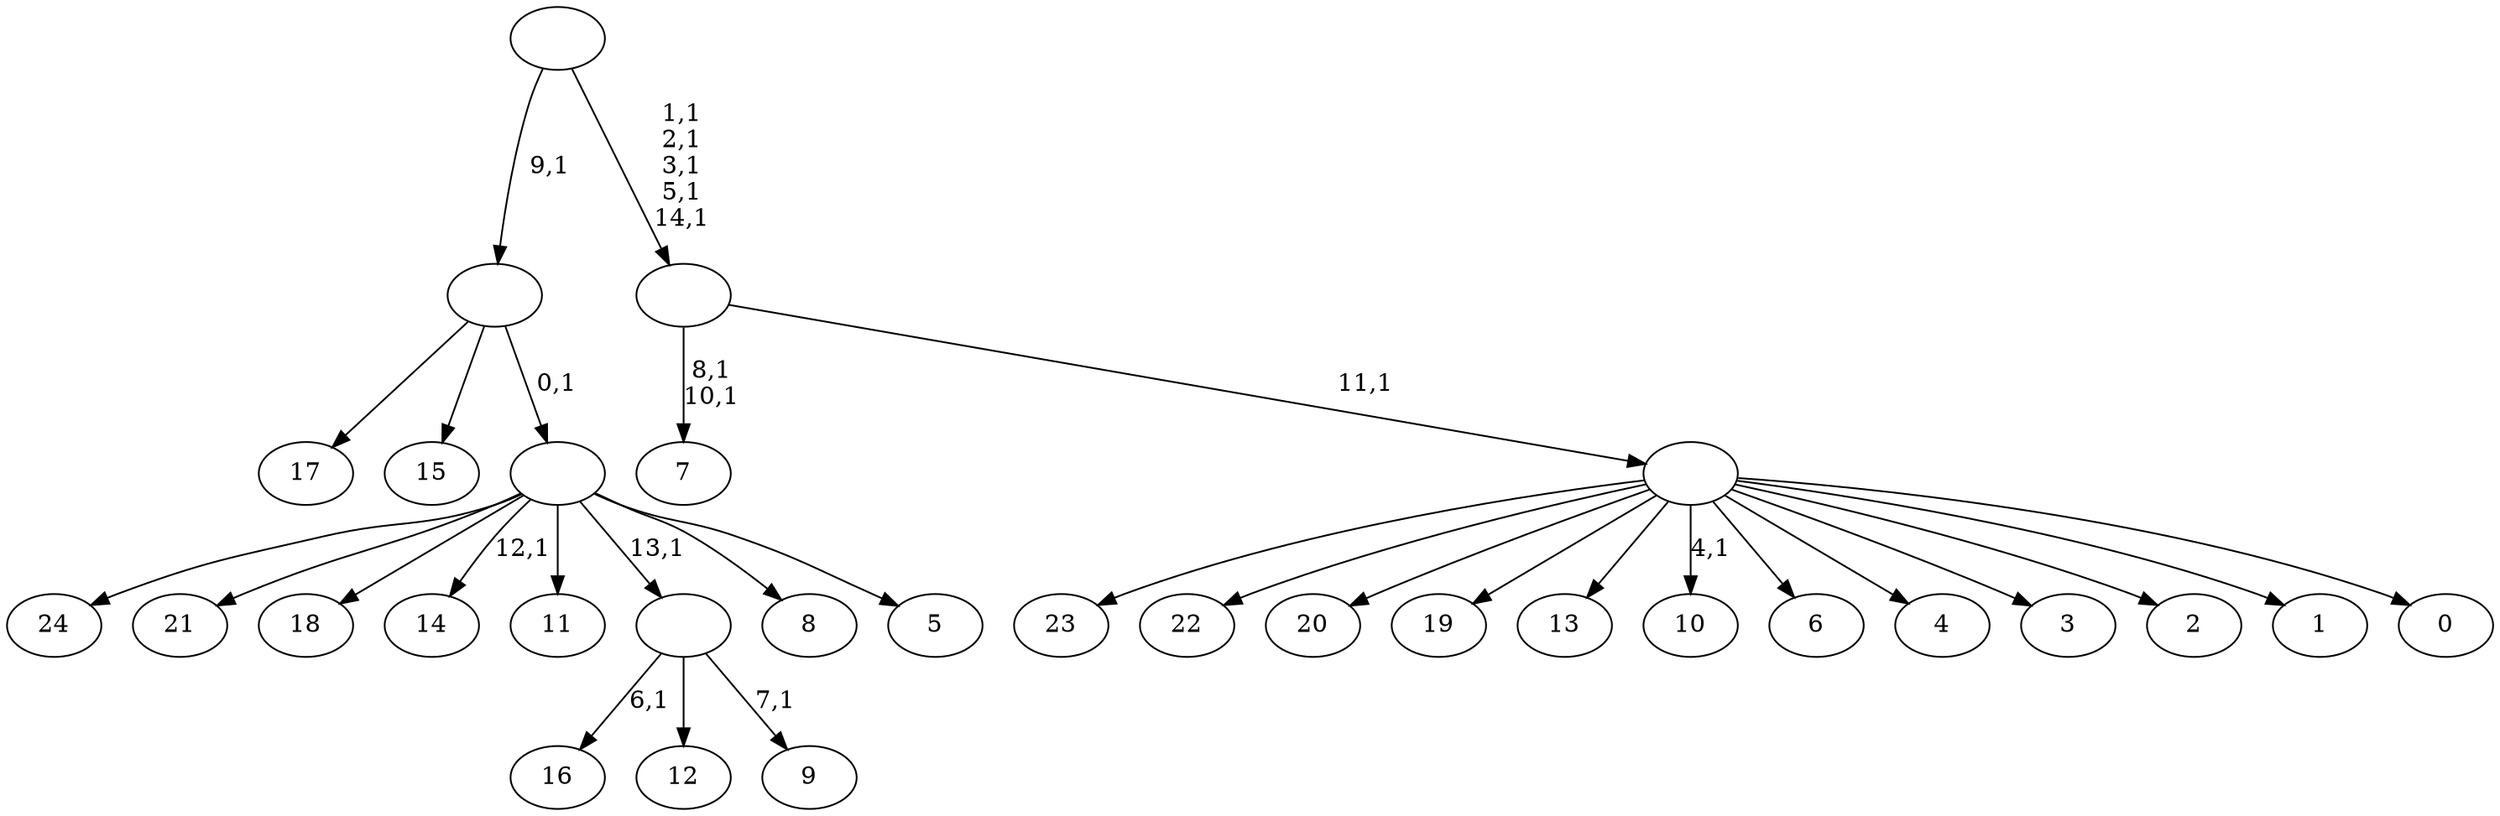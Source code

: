 digraph T {
	40 [label="24"]
	39 [label="23"]
	38 [label="22"]
	37 [label="21"]
	36 [label="20"]
	35 [label="19"]
	34 [label="18"]
	33 [label="17"]
	32 [label="16"]
	30 [label="15"]
	29 [label="14"]
	27 [label="13"]
	26 [label="12"]
	25 [label="11"]
	24 [label="10"]
	22 [label="9"]
	20 [label=""]
	19 [label="8"]
	18 [label="7"]
	15 [label="6"]
	14 [label="5"]
	13 [label=""]
	12 [label=""]
	11 [label="4"]
	10 [label="3"]
	9 [label="2"]
	8 [label="1"]
	7 [label="0"]
	6 [label=""]
	5 [label=""]
	0 [label=""]
	20 -> 22 [label="7,1"]
	20 -> 32 [label="6,1"]
	20 -> 26 [label=""]
	13 -> 29 [label="12,1"]
	13 -> 40 [label=""]
	13 -> 37 [label=""]
	13 -> 34 [label=""]
	13 -> 25 [label=""]
	13 -> 20 [label="13,1"]
	13 -> 19 [label=""]
	13 -> 14 [label=""]
	12 -> 33 [label=""]
	12 -> 30 [label=""]
	12 -> 13 [label="0,1"]
	6 -> 24 [label="4,1"]
	6 -> 39 [label=""]
	6 -> 38 [label=""]
	6 -> 36 [label=""]
	6 -> 35 [label=""]
	6 -> 27 [label=""]
	6 -> 15 [label=""]
	6 -> 11 [label=""]
	6 -> 10 [label=""]
	6 -> 9 [label=""]
	6 -> 8 [label=""]
	6 -> 7 [label=""]
	5 -> 18 [label="8,1\n10,1"]
	5 -> 6 [label="11,1"]
	0 -> 5 [label="1,1\n2,1\n3,1\n5,1\n14,1"]
	0 -> 12 [label="9,1"]
}
